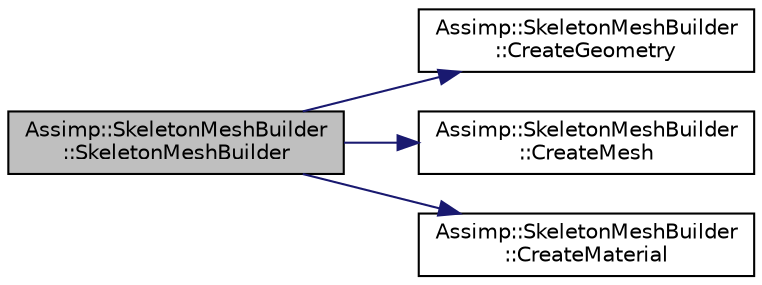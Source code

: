 digraph "Assimp::SkeletonMeshBuilder::SkeletonMeshBuilder"
{
  edge [fontname="Helvetica",fontsize="10",labelfontname="Helvetica",labelfontsize="10"];
  node [fontname="Helvetica",fontsize="10",shape=record];
  rankdir="LR";
  Node1 [label="Assimp::SkeletonMeshBuilder\l::SkeletonMeshBuilder",height=0.2,width=0.4,color="black", fillcolor="grey75", style="filled", fontcolor="black"];
  Node1 -> Node2 [color="midnightblue",fontsize="10",style="solid",fontname="Helvetica"];
  Node2 [label="Assimp::SkeletonMeshBuilder\l::CreateGeometry",height=0.2,width=0.4,color="black", fillcolor="white", style="filled",URL="$class_assimp_1_1_skeleton_mesh_builder.html#a56c8aa7c4ca19bc8000bbcd6617ec28a"];
  Node1 -> Node3 [color="midnightblue",fontsize="10",style="solid",fontname="Helvetica"];
  Node3 [label="Assimp::SkeletonMeshBuilder\l::CreateMesh",height=0.2,width=0.4,color="black", fillcolor="white", style="filled",URL="$class_assimp_1_1_skeleton_mesh_builder.html#ad55cafc62c1de126d781730ff07f03f9"];
  Node1 -> Node4 [color="midnightblue",fontsize="10",style="solid",fontname="Helvetica"];
  Node4 [label="Assimp::SkeletonMeshBuilder\l::CreateMaterial",height=0.2,width=0.4,color="black", fillcolor="white", style="filled",URL="$class_assimp_1_1_skeleton_mesh_builder.html#ab12f87065f7a0c18dd5bd23d5836ba62"];
}
